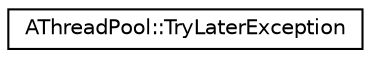 digraph "Graphical Class Hierarchy"
{
 // LATEX_PDF_SIZE
  edge [fontname="Helvetica",fontsize="10",labelfontname="Helvetica",labelfontsize="10"];
  node [fontname="Helvetica",fontsize="10",shape=record];
  rankdir="LR";
  Node0 [label="AThreadPool::TryLaterException",height=0.2,width=0.4,color="black", fillcolor="white", style="filled",URL="$classAThreadPool_1_1TryLaterException.html",tooltip=" "];
}
